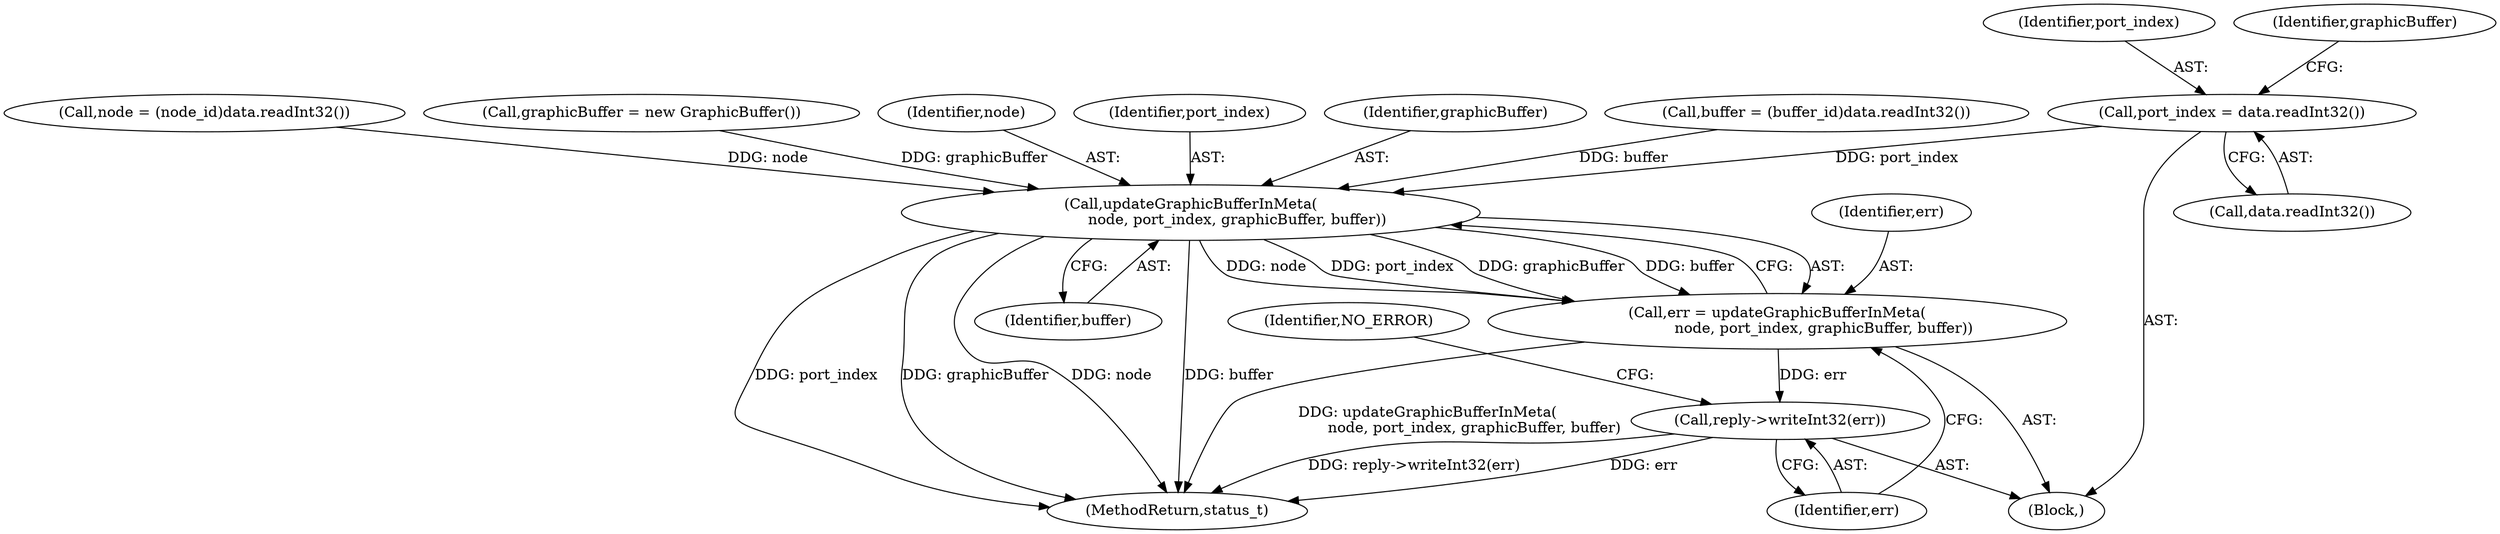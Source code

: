 digraph "0_Android_db829699d3293f254a7387894303451a91278986@API" {
"1000754" [label="(Call,port_index = data.readInt32())"];
"1000774" [label="(Call,updateGraphicBufferInMeta(\n                    node, port_index, graphicBuffer, buffer))"];
"1000772" [label="(Call,err = updateGraphicBufferInMeta(\n                    node, port_index, graphicBuffer, buffer))"];
"1000779" [label="(Call,reply->writeInt32(err))"];
"1000773" [label="(Identifier,err)"];
"1001353" [label="(MethodReturn,status_t)"];
"1000780" [label="(Identifier,err)"];
"1000748" [label="(Call,node = (node_id)data.readInt32())"];
"1000782" [label="(Identifier,NO_ERROR)"];
"1000758" [label="(Call,graphicBuffer = new GraphicBuffer())"];
"1000756" [label="(Call,data.readInt32())"];
"1000775" [label="(Identifier,node)"];
"1000779" [label="(Call,reply->writeInt32(err))"];
"1000754" [label="(Call,port_index = data.readInt32())"];
"1000776" [label="(Identifier,port_index)"];
"1000755" [label="(Identifier,port_index)"];
"1000772" [label="(Call,err = updateGraphicBufferInMeta(\n                    node, port_index, graphicBuffer, buffer))"];
"1000778" [label="(Identifier,buffer)"];
"1000777" [label="(Identifier,graphicBuffer)"];
"1000774" [label="(Call,updateGraphicBufferInMeta(\n                    node, port_index, graphicBuffer, buffer))"];
"1000742" [label="(Block,)"];
"1000759" [label="(Identifier,graphicBuffer)"];
"1000766" [label="(Call,buffer = (buffer_id)data.readInt32())"];
"1000754" -> "1000742"  [label="AST: "];
"1000754" -> "1000756"  [label="CFG: "];
"1000755" -> "1000754"  [label="AST: "];
"1000756" -> "1000754"  [label="AST: "];
"1000759" -> "1000754"  [label="CFG: "];
"1000754" -> "1000774"  [label="DDG: port_index"];
"1000774" -> "1000772"  [label="AST: "];
"1000774" -> "1000778"  [label="CFG: "];
"1000775" -> "1000774"  [label="AST: "];
"1000776" -> "1000774"  [label="AST: "];
"1000777" -> "1000774"  [label="AST: "];
"1000778" -> "1000774"  [label="AST: "];
"1000772" -> "1000774"  [label="CFG: "];
"1000774" -> "1001353"  [label="DDG: port_index"];
"1000774" -> "1001353"  [label="DDG: graphicBuffer"];
"1000774" -> "1001353"  [label="DDG: buffer"];
"1000774" -> "1001353"  [label="DDG: node"];
"1000774" -> "1000772"  [label="DDG: node"];
"1000774" -> "1000772"  [label="DDG: port_index"];
"1000774" -> "1000772"  [label="DDG: graphicBuffer"];
"1000774" -> "1000772"  [label="DDG: buffer"];
"1000748" -> "1000774"  [label="DDG: node"];
"1000758" -> "1000774"  [label="DDG: graphicBuffer"];
"1000766" -> "1000774"  [label="DDG: buffer"];
"1000772" -> "1000742"  [label="AST: "];
"1000773" -> "1000772"  [label="AST: "];
"1000780" -> "1000772"  [label="CFG: "];
"1000772" -> "1001353"  [label="DDG: updateGraphicBufferInMeta(\n                    node, port_index, graphicBuffer, buffer)"];
"1000772" -> "1000779"  [label="DDG: err"];
"1000779" -> "1000742"  [label="AST: "];
"1000779" -> "1000780"  [label="CFG: "];
"1000780" -> "1000779"  [label="AST: "];
"1000782" -> "1000779"  [label="CFG: "];
"1000779" -> "1001353"  [label="DDG: err"];
"1000779" -> "1001353"  [label="DDG: reply->writeInt32(err)"];
}
